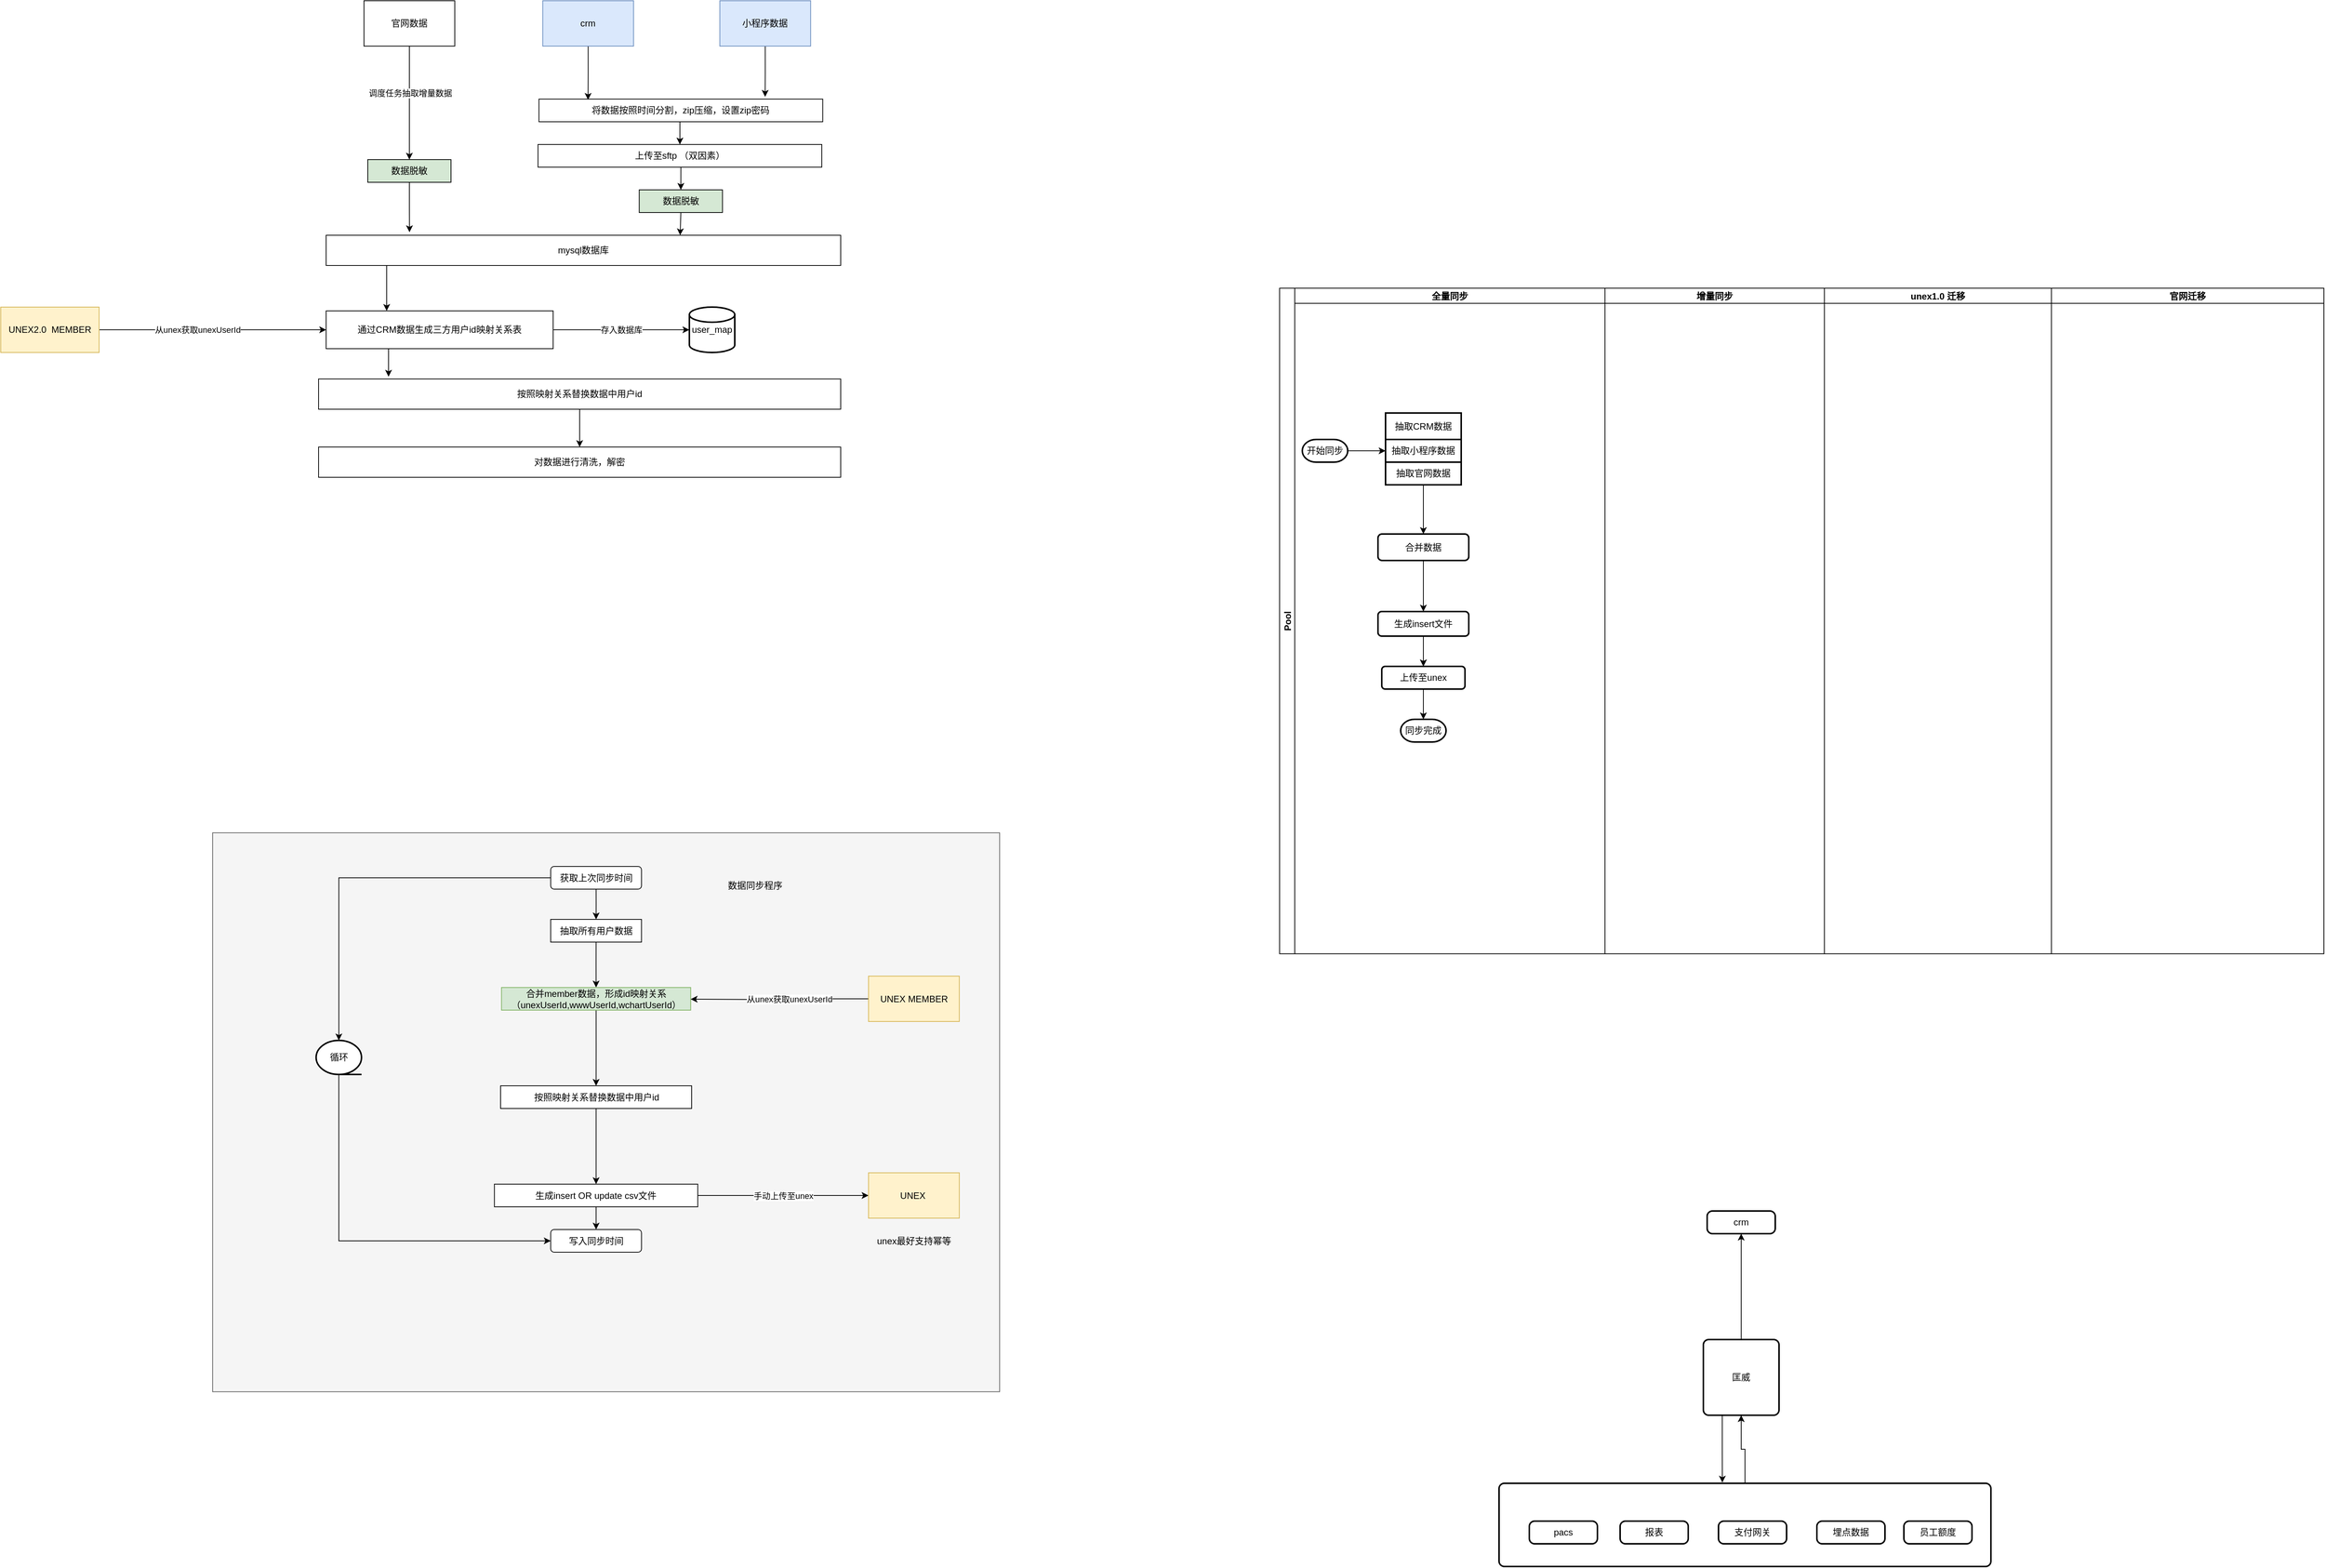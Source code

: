 <mxfile version="21.1.2" type="github">
  <diagram id="C5RBs43oDa-KdzZeNtuy" name="Page-1">
    <mxGraphModel dx="2501" dy="1965" grid="1" gridSize="10" guides="1" tooltips="1" connect="1" arrows="1" fold="1" page="1" pageScale="1" pageWidth="827" pageHeight="1169" math="0" shadow="0">
      <root>
        <mxCell id="WIyWlLk6GJQsqaUBKTNV-0" />
        <mxCell id="WIyWlLk6GJQsqaUBKTNV-1" parent="WIyWlLk6GJQsqaUBKTNV-0" />
        <mxCell id="0gqTy0QDbSoAj9n-1m2J-122" style="edgeStyle=orthogonalEdgeStyle;rounded=0;orthogonalLoop=1;jettySize=auto;html=1;exitX=0.5;exitY=0;exitDx=0;exitDy=0;entryX=0.5;entryY=1;entryDx=0;entryDy=0;" parent="WIyWlLk6GJQsqaUBKTNV-1" source="0gqTy0QDbSoAj9n-1m2J-116" target="0gqTy0QDbSoAj9n-1m2J-111" edge="1">
          <mxGeometry relative="1" as="geometry">
            <mxPoint x="1655" y="1765" as="targetPoint" />
          </mxGeometry>
        </mxCell>
        <mxCell id="0gqTy0QDbSoAj9n-1m2J-116" value="" style="rounded=1;whiteSpace=wrap;html=1;absoluteArcSize=1;arcSize=14;strokeWidth=2;" parent="WIyWlLk6GJQsqaUBKTNV-1" vertex="1">
          <mxGeometry x="1330" y="1790" width="650" height="110" as="geometry" />
        </mxCell>
        <mxCell id="xfaNWAlnwhSYscTLYdB0-17" value="" style="rounded=0;whiteSpace=wrap;html=1;fillColor=#f5f5f5;fontColor=#333333;strokeColor=#666666;" parent="WIyWlLk6GJQsqaUBKTNV-1" vertex="1">
          <mxGeometry x="-370" y="930" width="1040" height="739" as="geometry" />
        </mxCell>
        <mxCell id="fcaXWsSUOQ-A27VIgPfb-14" style="edgeStyle=orthogonalEdgeStyle;rounded=0;orthogonalLoop=1;jettySize=auto;html=1;exitX=0.5;exitY=1;exitDx=0;exitDy=0;entryX=0.162;entryY=-0.1;entryDx=0;entryDy=0;entryPerimeter=0;" edge="1" parent="WIyWlLk6GJQsqaUBKTNV-1" source="fcaXWsSUOQ-A27VIgPfb-23" target="fcaXWsSUOQ-A27VIgPfb-11">
          <mxGeometry relative="1" as="geometry">
            <mxPoint x="-110" y="120" as="targetPoint" />
          </mxGeometry>
        </mxCell>
        <mxCell id="xfaNWAlnwhSYscTLYdB0-0" value="官网数据" style="rounded=0;whiteSpace=wrap;html=1;" parent="WIyWlLk6GJQsqaUBKTNV-1" vertex="1">
          <mxGeometry x="-170" y="-170" width="120" height="60" as="geometry" />
        </mxCell>
        <mxCell id="fcaXWsSUOQ-A27VIgPfb-3" style="edgeStyle=orthogonalEdgeStyle;rounded=0;orthogonalLoop=1;jettySize=auto;html=1;exitX=0.5;exitY=1;exitDx=0;exitDy=0;entryX=0.797;entryY=-0.1;entryDx=0;entryDy=0;entryPerimeter=0;" edge="1" parent="WIyWlLk6GJQsqaUBKTNV-1" source="xfaNWAlnwhSYscTLYdB0-1" target="fcaXWsSUOQ-A27VIgPfb-1">
          <mxGeometry relative="1" as="geometry" />
        </mxCell>
        <mxCell id="xfaNWAlnwhSYscTLYdB0-1" value="小程序数据" style="rounded=0;whiteSpace=wrap;html=1;fillColor=#dae8fc;strokeColor=#6c8ebf;" parent="WIyWlLk6GJQsqaUBKTNV-1" vertex="1">
          <mxGeometry x="300.25" y="-170" width="120" height="60" as="geometry" />
        </mxCell>
        <mxCell id="xfaNWAlnwhSYscTLYdB0-7" style="edgeStyle=orthogonalEdgeStyle;rounded=0;orthogonalLoop=1;jettySize=auto;html=1;exitX=0.5;exitY=1;exitDx=0;exitDy=0;entryX=0.5;entryY=0;entryDx=0;entryDy=0;" parent="WIyWlLk6GJQsqaUBKTNV-1" source="xfaNWAlnwhSYscTLYdB0-2" target="xfaNWAlnwhSYscTLYdB0-6" edge="1">
          <mxGeometry relative="1" as="geometry" />
        </mxCell>
        <mxCell id="xfaNWAlnwhSYscTLYdB0-2" value="抽取所有用户数据" style="rounded=0;whiteSpace=wrap;html=1;" parent="WIyWlLk6GJQsqaUBKTNV-1" vertex="1">
          <mxGeometry x="76.74" y="1044.5" width="120" height="30" as="geometry" />
        </mxCell>
        <mxCell id="xfaNWAlnwhSYscTLYdB0-12" style="edgeStyle=orthogonalEdgeStyle;rounded=0;orthogonalLoop=1;jettySize=auto;html=1;exitX=0.5;exitY=1;exitDx=0;exitDy=0;" parent="WIyWlLk6GJQsqaUBKTNV-1" source="xfaNWAlnwhSYscTLYdB0-6" target="xfaNWAlnwhSYscTLYdB0-11" edge="1">
          <mxGeometry relative="1" as="geometry" />
        </mxCell>
        <mxCell id="xfaNWAlnwhSYscTLYdB0-6" value="合并member数据，形成id映射关系&lt;br&gt;（unexUserId,wwwUserId,wchartUserId）" style="rounded=0;whiteSpace=wrap;html=1;fillColor=#d5e8d4;strokeColor=#82b366;" parent="WIyWlLk6GJQsqaUBKTNV-1" vertex="1">
          <mxGeometry x="11.75" y="1134.5" width="250" height="30" as="geometry" />
        </mxCell>
        <mxCell id="xfaNWAlnwhSYscTLYdB0-14" style="edgeStyle=orthogonalEdgeStyle;rounded=0;orthogonalLoop=1;jettySize=auto;html=1;exitX=0.5;exitY=1;exitDx=0;exitDy=0;" parent="WIyWlLk6GJQsqaUBKTNV-1" source="xfaNWAlnwhSYscTLYdB0-11" target="xfaNWAlnwhSYscTLYdB0-13" edge="1">
          <mxGeometry relative="1" as="geometry" />
        </mxCell>
        <mxCell id="xfaNWAlnwhSYscTLYdB0-11" value="按照映射关系替换数据中用户id" style="rounded=0;whiteSpace=wrap;html=1;" parent="WIyWlLk6GJQsqaUBKTNV-1" vertex="1">
          <mxGeometry x="10.5" y="1264.5" width="252.5" height="30" as="geometry" />
        </mxCell>
        <mxCell id="xfaNWAlnwhSYscTLYdB0-16" value="手动上传至unex" style="edgeStyle=orthogonalEdgeStyle;rounded=0;orthogonalLoop=1;jettySize=auto;html=1;exitX=1;exitY=0.5;exitDx=0;exitDy=0;entryX=0;entryY=0.5;entryDx=0;entryDy=0;" parent="WIyWlLk6GJQsqaUBKTNV-1" source="xfaNWAlnwhSYscTLYdB0-13" target="xfaNWAlnwhSYscTLYdB0-15" edge="1">
          <mxGeometry relative="1" as="geometry" />
        </mxCell>
        <mxCell id="xfaNWAlnwhSYscTLYdB0-29" style="edgeStyle=orthogonalEdgeStyle;rounded=0;orthogonalLoop=1;jettySize=auto;html=1;exitX=0.5;exitY=1;exitDx=0;exitDy=0;entryX=0.5;entryY=0;entryDx=0;entryDy=0;" parent="WIyWlLk6GJQsqaUBKTNV-1" source="xfaNWAlnwhSYscTLYdB0-13" target="xfaNWAlnwhSYscTLYdB0-28" edge="1">
          <mxGeometry relative="1" as="geometry" />
        </mxCell>
        <mxCell id="xfaNWAlnwhSYscTLYdB0-13" value="生成insert OR update csv文件" style="rounded=0;whiteSpace=wrap;html=1;" parent="WIyWlLk6GJQsqaUBKTNV-1" vertex="1">
          <mxGeometry x="2.37" y="1394.5" width="268.75" height="30" as="geometry" />
        </mxCell>
        <mxCell id="xfaNWAlnwhSYscTLYdB0-15" value="UNEX&amp;nbsp;" style="rounded=0;whiteSpace=wrap;html=1;fillColor=#fff2cc;strokeColor=#d6b656;" parent="WIyWlLk6GJQsqaUBKTNV-1" vertex="1">
          <mxGeometry x="496.75" y="1379.5" width="120" height="60" as="geometry" />
        </mxCell>
        <mxCell id="xfaNWAlnwhSYscTLYdB0-18" value="数据同步程序" style="text;html=1;strokeColor=none;fillColor=none;align=center;verticalAlign=middle;whiteSpace=wrap;rounded=0;" parent="WIyWlLk6GJQsqaUBKTNV-1" vertex="1">
          <mxGeometry x="296.75" y="984.5" width="100" height="30" as="geometry" />
        </mxCell>
        <mxCell id="xfaNWAlnwhSYscTLYdB0-40" style="edgeStyle=orthogonalEdgeStyle;rounded=0;orthogonalLoop=1;jettySize=auto;html=1;exitX=0.5;exitY=1;exitDx=0;exitDy=0;exitPerimeter=0;entryX=0;entryY=0.5;entryDx=0;entryDy=0;" parent="WIyWlLk6GJQsqaUBKTNV-1" source="xfaNWAlnwhSYscTLYdB0-22" target="xfaNWAlnwhSYscTLYdB0-28" edge="1">
          <mxGeometry relative="1" as="geometry" />
        </mxCell>
        <mxCell id="xfaNWAlnwhSYscTLYdB0-22" value="循环" style="strokeWidth=2;html=1;shape=mxgraph.flowchart.sequential_data;whiteSpace=wrap;" parent="WIyWlLk6GJQsqaUBKTNV-1" vertex="1">
          <mxGeometry x="-233.25" y="1204.5" width="60" height="45" as="geometry" />
        </mxCell>
        <mxCell id="xfaNWAlnwhSYscTLYdB0-27" style="edgeStyle=orthogonalEdgeStyle;rounded=0;orthogonalLoop=1;jettySize=auto;html=1;exitX=0.5;exitY=1;exitDx=0;exitDy=0;entryX=0.5;entryY=0;entryDx=0;entryDy=0;" parent="WIyWlLk6GJQsqaUBKTNV-1" source="xfaNWAlnwhSYscTLYdB0-24" target="xfaNWAlnwhSYscTLYdB0-2" edge="1">
          <mxGeometry relative="1" as="geometry" />
        </mxCell>
        <mxCell id="xfaNWAlnwhSYscTLYdB0-39" style="edgeStyle=orthogonalEdgeStyle;rounded=0;orthogonalLoop=1;jettySize=auto;html=1;exitX=0;exitY=0.5;exitDx=0;exitDy=0;" parent="WIyWlLk6GJQsqaUBKTNV-1" source="xfaNWAlnwhSYscTLYdB0-24" target="xfaNWAlnwhSYscTLYdB0-22" edge="1">
          <mxGeometry relative="1" as="geometry" />
        </mxCell>
        <mxCell id="xfaNWAlnwhSYscTLYdB0-24" value="获取上次同步时间" style="rounded=1;whiteSpace=wrap;html=1;" parent="WIyWlLk6GJQsqaUBKTNV-1" vertex="1">
          <mxGeometry x="76.75" y="974.5" width="120" height="30" as="geometry" />
        </mxCell>
        <mxCell id="xfaNWAlnwhSYscTLYdB0-28" value="写入同步时间" style="rounded=1;whiteSpace=wrap;html=1;" parent="WIyWlLk6GJQsqaUBKTNV-1" vertex="1">
          <mxGeometry x="76.75" y="1454.5" width="120" height="30" as="geometry" />
        </mxCell>
        <mxCell id="xfaNWAlnwhSYscTLYdB0-30" value="unex最好支持幂等" style="text;html=1;strokeColor=none;fillColor=none;align=center;verticalAlign=middle;whiteSpace=wrap;rounded=0;" parent="WIyWlLk6GJQsqaUBKTNV-1" vertex="1">
          <mxGeometry x="491.75" y="1454.5" width="130" height="30" as="geometry" />
        </mxCell>
        <mxCell id="fcaXWsSUOQ-A27VIgPfb-2" style="edgeStyle=orthogonalEdgeStyle;rounded=0;orthogonalLoop=1;jettySize=auto;html=1;exitX=0.5;exitY=1;exitDx=0;exitDy=0;entryX=0.173;entryY=0.033;entryDx=0;entryDy=0;entryPerimeter=0;" edge="1" parent="WIyWlLk6GJQsqaUBKTNV-1" source="0gqTy0QDbSoAj9n-1m2J-1" target="fcaXWsSUOQ-A27VIgPfb-1">
          <mxGeometry relative="1" as="geometry" />
        </mxCell>
        <mxCell id="0gqTy0QDbSoAj9n-1m2J-1" value="crm" style="rounded=0;whiteSpace=wrap;html=1;fillColor=#dae8fc;strokeColor=#6c8ebf;" parent="WIyWlLk6GJQsqaUBKTNV-1" vertex="1">
          <mxGeometry x="66.25" y="-170" width="120" height="60" as="geometry" />
        </mxCell>
        <mxCell id="0gqTy0QDbSoAj9n-1m2J-29" value="Pool" style="swimlane;childLayout=stackLayout;resizeParent=1;resizeParentMax=0;startSize=20;horizontal=0;horizontalStack=1;" parent="WIyWlLk6GJQsqaUBKTNV-1" vertex="1">
          <mxGeometry x="1040" y="210" width="720" height="880" as="geometry" />
        </mxCell>
        <mxCell id="0gqTy0QDbSoAj9n-1m2J-30" value="全量同步" style="swimlane;startSize=20;" parent="0gqTy0QDbSoAj9n-1m2J-29" vertex="1">
          <mxGeometry x="20" width="410" height="880" as="geometry" />
        </mxCell>
        <mxCell id="0gqTy0QDbSoAj9n-1m2J-46" style="edgeStyle=orthogonalEdgeStyle;rounded=0;orthogonalLoop=1;jettySize=auto;html=1;exitX=1;exitY=0.5;exitDx=0;exitDy=0;exitPerimeter=0;entryX=0;entryY=0.5;entryDx=0;entryDy=0;" parent="0gqTy0QDbSoAj9n-1m2J-30" source="0gqTy0QDbSoAj9n-1m2J-34" target="0gqTy0QDbSoAj9n-1m2J-37" edge="1">
          <mxGeometry relative="1" as="geometry" />
        </mxCell>
        <mxCell id="0gqTy0QDbSoAj9n-1m2J-34" value="开始同步" style="strokeWidth=2;html=1;shape=mxgraph.flowchart.terminator;whiteSpace=wrap;" parent="0gqTy0QDbSoAj9n-1m2J-30" vertex="1">
          <mxGeometry x="10" y="200" width="60" height="30" as="geometry" />
        </mxCell>
        <mxCell id="0gqTy0QDbSoAj9n-1m2J-35" value="抽取CRM数据" style="whiteSpace=wrap;html=1;strokeWidth=2;" parent="0gqTy0QDbSoAj9n-1m2J-30" vertex="1">
          <mxGeometry x="120" y="165" width="100" height="35" as="geometry" />
        </mxCell>
        <mxCell id="0gqTy0QDbSoAj9n-1m2J-48" value="" style="edgeStyle=orthogonalEdgeStyle;rounded=0;orthogonalLoop=1;jettySize=auto;html=1;" parent="0gqTy0QDbSoAj9n-1m2J-30" source="0gqTy0QDbSoAj9n-1m2J-38" target="0gqTy0QDbSoAj9n-1m2J-47" edge="1">
          <mxGeometry relative="1" as="geometry" />
        </mxCell>
        <mxCell id="0gqTy0QDbSoAj9n-1m2J-38" value="抽取官网数据" style="whiteSpace=wrap;html=1;strokeWidth=2;" parent="0gqTy0QDbSoAj9n-1m2J-30" vertex="1">
          <mxGeometry x="120" y="230" width="100" height="30" as="geometry" />
        </mxCell>
        <mxCell id="0gqTy0QDbSoAj9n-1m2J-37" value="抽取小程序数据" style="whiteSpace=wrap;html=1;strokeWidth=2;" parent="0gqTy0QDbSoAj9n-1m2J-30" vertex="1">
          <mxGeometry x="120" y="200" width="100" height="30" as="geometry" />
        </mxCell>
        <mxCell id="0gqTy0QDbSoAj9n-1m2J-50" value="" style="edgeStyle=orthogonalEdgeStyle;rounded=0;orthogonalLoop=1;jettySize=auto;html=1;" parent="0gqTy0QDbSoAj9n-1m2J-30" source="0gqTy0QDbSoAj9n-1m2J-47" target="0gqTy0QDbSoAj9n-1m2J-49" edge="1">
          <mxGeometry relative="1" as="geometry" />
        </mxCell>
        <mxCell id="0gqTy0QDbSoAj9n-1m2J-47" value="合并数据" style="rounded=1;whiteSpace=wrap;html=1;strokeWidth=2;" parent="0gqTy0QDbSoAj9n-1m2J-30" vertex="1">
          <mxGeometry x="110" y="325" width="120" height="35" as="geometry" />
        </mxCell>
        <mxCell id="0gqTy0QDbSoAj9n-1m2J-52" value="" style="edgeStyle=orthogonalEdgeStyle;rounded=0;orthogonalLoop=1;jettySize=auto;html=1;" parent="0gqTy0QDbSoAj9n-1m2J-30" source="0gqTy0QDbSoAj9n-1m2J-49" edge="1">
          <mxGeometry relative="1" as="geometry">
            <mxPoint x="170" y="500" as="targetPoint" />
          </mxGeometry>
        </mxCell>
        <mxCell id="0gqTy0QDbSoAj9n-1m2J-54" value="" style="edgeStyle=orthogonalEdgeStyle;rounded=0;orthogonalLoop=1;jettySize=auto;html=1;" parent="0gqTy0QDbSoAj9n-1m2J-30" source="0gqTy0QDbSoAj9n-1m2J-49" target="0gqTy0QDbSoAj9n-1m2J-53" edge="1">
          <mxGeometry relative="1" as="geometry" />
        </mxCell>
        <mxCell id="0gqTy0QDbSoAj9n-1m2J-49" value="生成insert文件" style="whiteSpace=wrap;html=1;rounded=1;strokeWidth=2;" parent="0gqTy0QDbSoAj9n-1m2J-30" vertex="1">
          <mxGeometry x="110" y="427.5" width="120" height="32.5" as="geometry" />
        </mxCell>
        <mxCell id="0gqTy0QDbSoAj9n-1m2J-58" style="edgeStyle=orthogonalEdgeStyle;rounded=0;orthogonalLoop=1;jettySize=auto;html=1;exitX=0.5;exitY=1;exitDx=0;exitDy=0;entryX=0.5;entryY=0;entryDx=0;entryDy=0;entryPerimeter=0;" parent="0gqTy0QDbSoAj9n-1m2J-30" source="0gqTy0QDbSoAj9n-1m2J-53" target="0gqTy0QDbSoAj9n-1m2J-57" edge="1">
          <mxGeometry relative="1" as="geometry" />
        </mxCell>
        <mxCell id="0gqTy0QDbSoAj9n-1m2J-53" value="上传至unex" style="whiteSpace=wrap;html=1;rounded=1;strokeWidth=2;" parent="0gqTy0QDbSoAj9n-1m2J-30" vertex="1">
          <mxGeometry x="115" y="500" width="110" height="30" as="geometry" />
        </mxCell>
        <mxCell id="0gqTy0QDbSoAj9n-1m2J-57" value="同步完成" style="strokeWidth=2;html=1;shape=mxgraph.flowchart.terminator;whiteSpace=wrap;" parent="0gqTy0QDbSoAj9n-1m2J-30" vertex="1">
          <mxGeometry x="140" y="570" width="60" height="30" as="geometry" />
        </mxCell>
        <mxCell id="0gqTy0QDbSoAj9n-1m2J-31" value="增量同步" style="swimlane;startSize=20;" parent="0gqTy0QDbSoAj9n-1m2J-29" vertex="1">
          <mxGeometry x="430" width="290" height="880" as="geometry" />
        </mxCell>
        <mxCell id="0gqTy0QDbSoAj9n-1m2J-33" value="官网迁移" style="swimlane;startSize=20;" parent="WIyWlLk6GJQsqaUBKTNV-1" vertex="1">
          <mxGeometry x="2060" y="210" width="360" height="880" as="geometry" />
        </mxCell>
        <mxCell id="0gqTy0QDbSoAj9n-1m2J-32" value="unex1.0 迁移" style="swimlane;startSize=20;" parent="WIyWlLk6GJQsqaUBKTNV-1" vertex="1">
          <mxGeometry x="1760" y="210" width="300" height="880" as="geometry" />
        </mxCell>
        <mxCell id="0gqTy0QDbSoAj9n-1m2J-119" style="edgeStyle=orthogonalEdgeStyle;rounded=0;orthogonalLoop=1;jettySize=auto;html=1;exitX=0.5;exitY=0;exitDx=0;exitDy=0;" parent="WIyWlLk6GJQsqaUBKTNV-1" source="0gqTy0QDbSoAj9n-1m2J-111" target="0gqTy0QDbSoAj9n-1m2J-112" edge="1">
          <mxGeometry relative="1" as="geometry" />
        </mxCell>
        <mxCell id="0gqTy0QDbSoAj9n-1m2J-120" style="edgeStyle=orthogonalEdgeStyle;rounded=0;orthogonalLoop=1;jettySize=auto;html=1;exitX=0.25;exitY=1;exitDx=0;exitDy=0;entryX=0.454;entryY=-0.009;entryDx=0;entryDy=0;entryPerimeter=0;" parent="WIyWlLk6GJQsqaUBKTNV-1" source="0gqTy0QDbSoAj9n-1m2J-111" target="0gqTy0QDbSoAj9n-1m2J-116" edge="1">
          <mxGeometry relative="1" as="geometry" />
        </mxCell>
        <mxCell id="0gqTy0QDbSoAj9n-1m2J-111" value="匡威" style="rounded=1;whiteSpace=wrap;html=1;absoluteArcSize=1;arcSize=14;strokeWidth=2;" parent="WIyWlLk6GJQsqaUBKTNV-1" vertex="1">
          <mxGeometry x="1600" y="1600" width="100" height="100" as="geometry" />
        </mxCell>
        <mxCell id="0gqTy0QDbSoAj9n-1m2J-112" value="crm" style="rounded=1;whiteSpace=wrap;html=1;absoluteArcSize=1;arcSize=14;strokeWidth=2;" parent="WIyWlLk6GJQsqaUBKTNV-1" vertex="1">
          <mxGeometry x="1605" y="1430" width="90" height="30" as="geometry" />
        </mxCell>
        <mxCell id="0gqTy0QDbSoAj9n-1m2J-113" value="pacs" style="rounded=1;whiteSpace=wrap;html=1;absoluteArcSize=1;arcSize=14;strokeWidth=2;" parent="WIyWlLk6GJQsqaUBKTNV-1" vertex="1">
          <mxGeometry x="1370" y="1840" width="90" height="30" as="geometry" />
        </mxCell>
        <mxCell id="0gqTy0QDbSoAj9n-1m2J-114" value="报表" style="rounded=1;whiteSpace=wrap;html=1;absoluteArcSize=1;arcSize=14;strokeWidth=2;" parent="WIyWlLk6GJQsqaUBKTNV-1" vertex="1">
          <mxGeometry x="1490" y="1840" width="90" height="30" as="geometry" />
        </mxCell>
        <mxCell id="0gqTy0QDbSoAj9n-1m2J-115" value="支付网关" style="rounded=1;whiteSpace=wrap;html=1;absoluteArcSize=1;arcSize=14;strokeWidth=2;" parent="WIyWlLk6GJQsqaUBKTNV-1" vertex="1">
          <mxGeometry x="1620" y="1840" width="90" height="30" as="geometry" />
        </mxCell>
        <mxCell id="0gqTy0QDbSoAj9n-1m2J-117" value="埋点数据" style="rounded=1;whiteSpace=wrap;html=1;absoluteArcSize=1;arcSize=14;strokeWidth=2;" parent="WIyWlLk6GJQsqaUBKTNV-1" vertex="1">
          <mxGeometry x="1750" y="1840" width="90" height="30" as="geometry" />
        </mxCell>
        <mxCell id="0gqTy0QDbSoAj9n-1m2J-118" value="员工额度" style="rounded=1;whiteSpace=wrap;html=1;absoluteArcSize=1;arcSize=14;strokeWidth=2;" parent="WIyWlLk6GJQsqaUBKTNV-1" vertex="1">
          <mxGeometry x="1865" y="1840" width="90" height="30" as="geometry" />
        </mxCell>
        <mxCell id="fcaXWsSUOQ-A27VIgPfb-5" style="edgeStyle=orthogonalEdgeStyle;rounded=0;orthogonalLoop=1;jettySize=auto;html=1;exitX=0.5;exitY=1;exitDx=0;exitDy=0;entryX=0.5;entryY=0;entryDx=0;entryDy=0;" edge="1" parent="WIyWlLk6GJQsqaUBKTNV-1" source="fcaXWsSUOQ-A27VIgPfb-1" target="fcaXWsSUOQ-A27VIgPfb-4">
          <mxGeometry relative="1" as="geometry" />
        </mxCell>
        <mxCell id="fcaXWsSUOQ-A27VIgPfb-1" value="将数据按照时间分割，zip压缩，设置zip密码" style="rounded=0;whiteSpace=wrap;html=1;" vertex="1" parent="WIyWlLk6GJQsqaUBKTNV-1">
          <mxGeometry x="61.25" y="-40" width="375" height="30" as="geometry" />
        </mxCell>
        <mxCell id="fcaXWsSUOQ-A27VIgPfb-28" style="edgeStyle=orthogonalEdgeStyle;rounded=0;orthogonalLoop=1;jettySize=auto;html=1;exitX=0.5;exitY=1;exitDx=0;exitDy=0;entryX=0.5;entryY=0;entryDx=0;entryDy=0;" edge="1" parent="WIyWlLk6GJQsqaUBKTNV-1" source="fcaXWsSUOQ-A27VIgPfb-4" target="fcaXWsSUOQ-A27VIgPfb-26">
          <mxGeometry relative="1" as="geometry" />
        </mxCell>
        <mxCell id="fcaXWsSUOQ-A27VIgPfb-4" value="上传至sftp （双因素）" style="rounded=0;whiteSpace=wrap;html=1;" vertex="1" parent="WIyWlLk6GJQsqaUBKTNV-1">
          <mxGeometry x="60" y="20" width="375" height="30" as="geometry" />
        </mxCell>
        <mxCell id="fcaXWsSUOQ-A27VIgPfb-11" value="mysql数据库" style="rounded=0;whiteSpace=wrap;html=1;" vertex="1" parent="WIyWlLk6GJQsqaUBKTNV-1">
          <mxGeometry x="-220" y="140" width="680" height="40" as="geometry" />
        </mxCell>
        <mxCell id="fcaXWsSUOQ-A27VIgPfb-24" value="" style="edgeStyle=orthogonalEdgeStyle;rounded=0;orthogonalLoop=1;jettySize=auto;html=1;exitX=0.5;exitY=1;exitDx=0;exitDy=0;entryX=0.5;entryY=0;entryDx=0;entryDy=0;" edge="1" parent="WIyWlLk6GJQsqaUBKTNV-1" source="xfaNWAlnwhSYscTLYdB0-0" target="fcaXWsSUOQ-A27VIgPfb-23">
          <mxGeometry relative="1" as="geometry">
            <mxPoint x="-110" y="-110" as="sourcePoint" />
            <mxPoint x="-110" y="136" as="targetPoint" />
          </mxGeometry>
        </mxCell>
        <mxCell id="fcaXWsSUOQ-A27VIgPfb-25" value="调度任务抽取增量数据" style="edgeLabel;html=1;align=center;verticalAlign=middle;resizable=0;points=[];" vertex="1" connectable="0" parent="fcaXWsSUOQ-A27VIgPfb-24">
          <mxGeometry x="-0.171" y="1" relative="1" as="geometry">
            <mxPoint as="offset" />
          </mxGeometry>
        </mxCell>
        <mxCell id="fcaXWsSUOQ-A27VIgPfb-23" value="数据脱敏" style="rounded=0;whiteSpace=wrap;html=1;fillColor=#D5E8D4;" vertex="1" parent="WIyWlLk6GJQsqaUBKTNV-1">
          <mxGeometry x="-165" y="40" width="110" height="30" as="geometry" />
        </mxCell>
        <mxCell id="fcaXWsSUOQ-A27VIgPfb-30" style="edgeStyle=orthogonalEdgeStyle;rounded=0;orthogonalLoop=1;jettySize=auto;html=1;exitX=0.5;exitY=1;exitDx=0;exitDy=0;entryX=0.688;entryY=0;entryDx=0;entryDy=0;entryPerimeter=0;" edge="1" parent="WIyWlLk6GJQsqaUBKTNV-1" source="fcaXWsSUOQ-A27VIgPfb-26" target="fcaXWsSUOQ-A27VIgPfb-11">
          <mxGeometry relative="1" as="geometry" />
        </mxCell>
        <mxCell id="fcaXWsSUOQ-A27VIgPfb-26" value="数据脱敏" style="rounded=0;whiteSpace=wrap;html=1;fillColor=#D5E8D4;" vertex="1" parent="WIyWlLk6GJQsqaUBKTNV-1">
          <mxGeometry x="193.75" y="80" width="110" height="30" as="geometry" />
        </mxCell>
        <mxCell id="fcaXWsSUOQ-A27VIgPfb-80" value="存入数据库" style="edgeStyle=orthogonalEdgeStyle;rounded=0;orthogonalLoop=1;jettySize=auto;html=1;exitX=1;exitY=0.5;exitDx=0;exitDy=0;entryX=0;entryY=0.5;entryDx=0;entryDy=0;entryPerimeter=0;" edge="1" parent="WIyWlLk6GJQsqaUBKTNV-1" source="fcaXWsSUOQ-A27VIgPfb-31" target="fcaXWsSUOQ-A27VIgPfb-79">
          <mxGeometry relative="1" as="geometry" />
        </mxCell>
        <mxCell id="fcaXWsSUOQ-A27VIgPfb-82" style="edgeStyle=orthogonalEdgeStyle;rounded=0;orthogonalLoop=1;jettySize=auto;html=1;exitX=0.25;exitY=1;exitDx=0;exitDy=0;entryX=0.134;entryY=-0.075;entryDx=0;entryDy=0;entryPerimeter=0;" edge="1" parent="WIyWlLk6GJQsqaUBKTNV-1" source="fcaXWsSUOQ-A27VIgPfb-31" target="fcaXWsSUOQ-A27VIgPfb-81">
          <mxGeometry relative="1" as="geometry" />
        </mxCell>
        <mxCell id="fcaXWsSUOQ-A27VIgPfb-31" value="通过CRM数据生成三方用户id映射关系表" style="rounded=0;whiteSpace=wrap;html=1;" vertex="1" parent="WIyWlLk6GJQsqaUBKTNV-1">
          <mxGeometry x="-220" y="240" width="300" height="50" as="geometry" />
        </mxCell>
        <mxCell id="fcaXWsSUOQ-A27VIgPfb-32" value="" style="endArrow=classic;html=1;rounded=0;" edge="1" parent="WIyWlLk6GJQsqaUBKTNV-1">
          <mxGeometry width="50" height="50" relative="1" as="geometry">
            <mxPoint x="-140" y="180" as="sourcePoint" />
            <mxPoint x="-140" y="240" as="targetPoint" />
          </mxGeometry>
        </mxCell>
        <mxCell id="fcaXWsSUOQ-A27VIgPfb-56" style="edgeStyle=orthogonalEdgeStyle;rounded=0;orthogonalLoop=1;jettySize=auto;html=1;exitX=0;exitY=0.5;exitDx=0;exitDy=0;entryX=1;entryY=0.5;entryDx=0;entryDy=0;" edge="1" parent="WIyWlLk6GJQsqaUBKTNV-1" source="fcaXWsSUOQ-A27VIgPfb-58">
          <mxGeometry relative="1" as="geometry">
            <mxPoint x="261.75" y="1150" as="targetPoint" />
          </mxGeometry>
        </mxCell>
        <mxCell id="fcaXWsSUOQ-A27VIgPfb-57" value="从unex获取unexUserId" style="edgeLabel;html=1;align=center;verticalAlign=middle;resizable=0;points=[];" vertex="1" connectable="0" parent="fcaXWsSUOQ-A27VIgPfb-56">
          <mxGeometry x="-0.104" relative="1" as="geometry">
            <mxPoint as="offset" />
          </mxGeometry>
        </mxCell>
        <mxCell id="fcaXWsSUOQ-A27VIgPfb-58" value="UNEX MEMBER" style="rounded=0;whiteSpace=wrap;html=1;fillColor=#fff2cc;strokeColor=#d6b656;" vertex="1" parent="WIyWlLk6GJQsqaUBKTNV-1">
          <mxGeometry x="496.75" y="1119.5" width="120" height="60" as="geometry" />
        </mxCell>
        <mxCell id="fcaXWsSUOQ-A27VIgPfb-66" style="edgeStyle=orthogonalEdgeStyle;rounded=0;orthogonalLoop=1;jettySize=auto;html=1;exitX=1;exitY=0.5;exitDx=0;exitDy=0;" edge="1" parent="WIyWlLk6GJQsqaUBKTNV-1" source="fcaXWsSUOQ-A27VIgPfb-65" target="fcaXWsSUOQ-A27VIgPfb-31">
          <mxGeometry relative="1" as="geometry" />
        </mxCell>
        <mxCell id="fcaXWsSUOQ-A27VIgPfb-65" value="UNEX2.0&amp;nbsp; MEMBER" style="rounded=0;whiteSpace=wrap;html=1;fillColor=#fff2cc;strokeColor=#d6b656;" vertex="1" parent="WIyWlLk6GJQsqaUBKTNV-1">
          <mxGeometry x="-650" y="235" width="130" height="60" as="geometry" />
        </mxCell>
        <mxCell id="fcaXWsSUOQ-A27VIgPfb-67" value="从unex获取unexUserId" style="edgeLabel;html=1;align=center;verticalAlign=middle;resizable=0;points=[];" vertex="1" connectable="0" parent="WIyWlLk6GJQsqaUBKTNV-1">
          <mxGeometry x="-390" y="265" as="geometry" />
        </mxCell>
        <mxCell id="fcaXWsSUOQ-A27VIgPfb-79" value="user_map" style="strokeWidth=2;html=1;shape=mxgraph.flowchart.database;whiteSpace=wrap;" vertex="1" parent="WIyWlLk6GJQsqaUBKTNV-1">
          <mxGeometry x="260" y="235" width="60" height="60" as="geometry" />
        </mxCell>
        <mxCell id="fcaXWsSUOQ-A27VIgPfb-84" style="edgeStyle=orthogonalEdgeStyle;rounded=0;orthogonalLoop=1;jettySize=auto;html=1;" edge="1" parent="WIyWlLk6GJQsqaUBKTNV-1" source="fcaXWsSUOQ-A27VIgPfb-81" target="fcaXWsSUOQ-A27VIgPfb-83">
          <mxGeometry relative="1" as="geometry" />
        </mxCell>
        <mxCell id="fcaXWsSUOQ-A27VIgPfb-81" value="按照映射关系替换数据中用户id" style="rounded=0;whiteSpace=wrap;html=1;" vertex="1" parent="WIyWlLk6GJQsqaUBKTNV-1">
          <mxGeometry x="-230" y="330" width="690" height="40" as="geometry" />
        </mxCell>
        <mxCell id="fcaXWsSUOQ-A27VIgPfb-83" value="对数据进行清洗，解密" style="rounded=0;whiteSpace=wrap;html=1;" vertex="1" parent="WIyWlLk6GJQsqaUBKTNV-1">
          <mxGeometry x="-230" y="420" width="690" height="40" as="geometry" />
        </mxCell>
      </root>
    </mxGraphModel>
  </diagram>
</mxfile>
